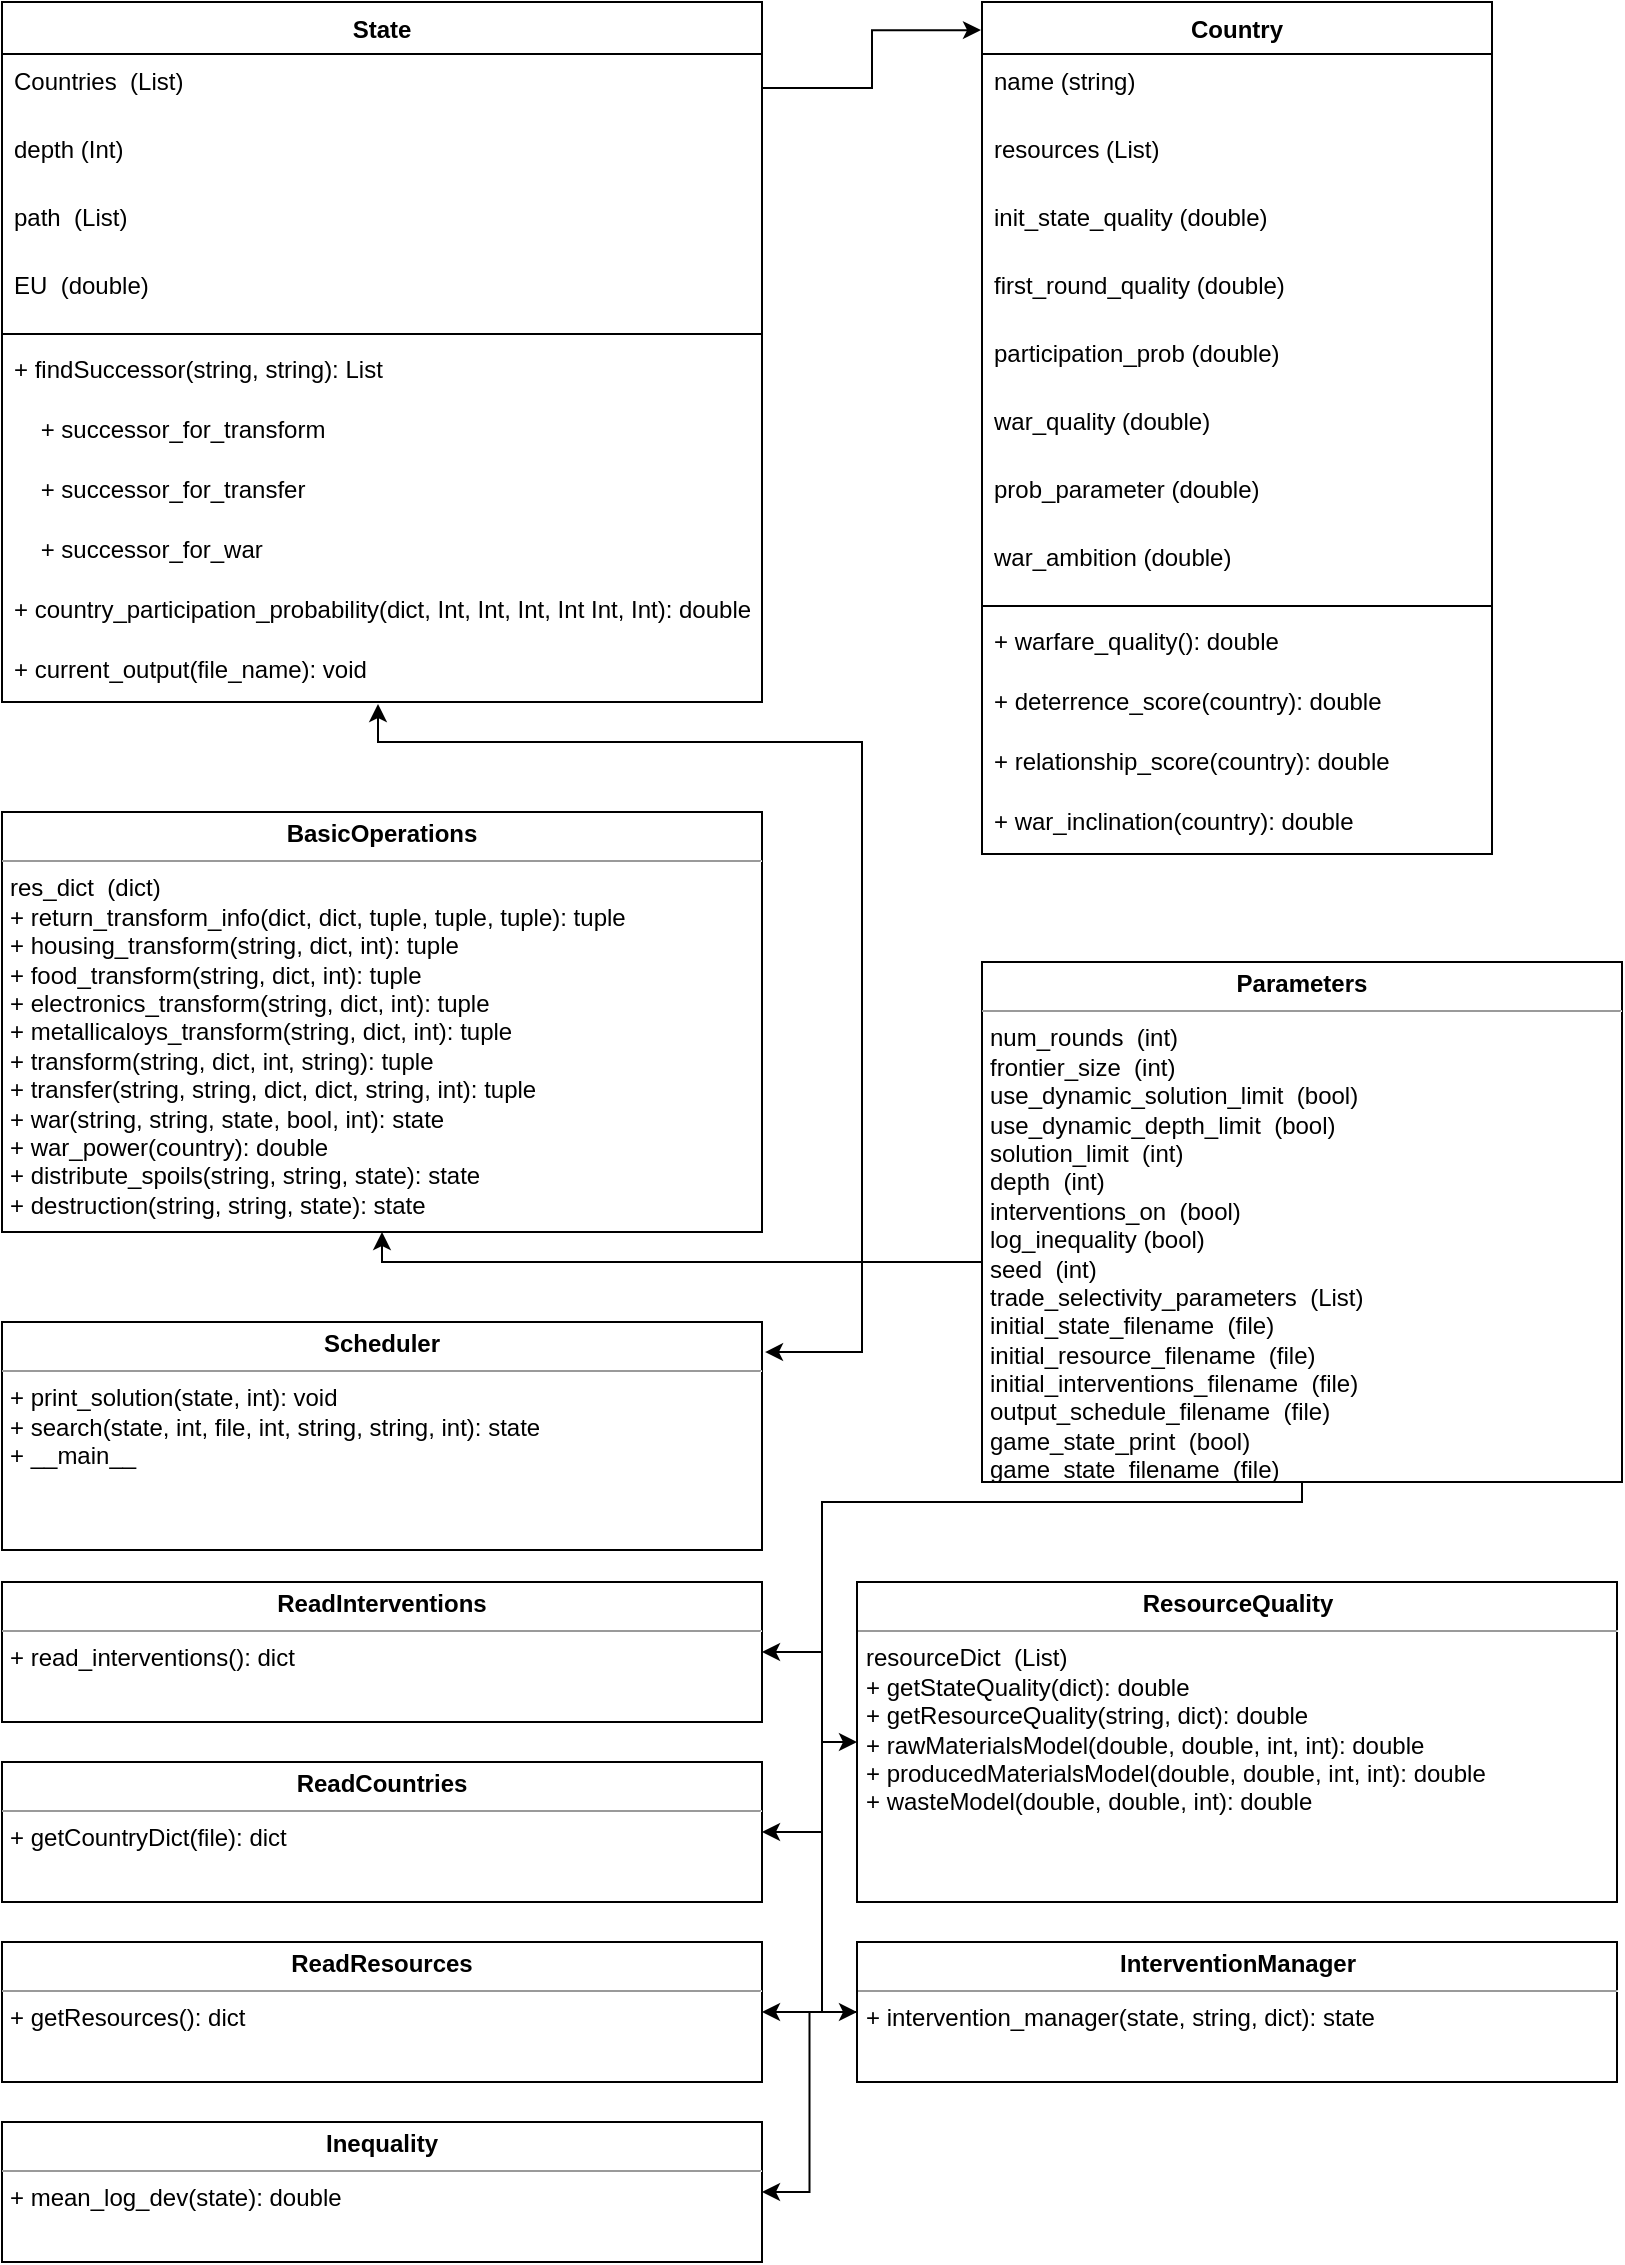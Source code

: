 <mxfile version="14.6.5" type="device"><diagram id="BxDZxZw5V2UsnM58323C" name="Page-1"><mxGraphModel dx="1186" dy="812" grid="1" gridSize="10" guides="1" tooltips="1" connect="1" arrows="1" fold="1" page="1" pageScale="1" pageWidth="850" pageHeight="1100" math="0" shadow="0"><root><mxCell id="0"/><mxCell id="1" parent="0"/><mxCell id="6V9o4O8okqz_Yo2l2lSp-1" value="State" style="swimlane;fontStyle=1;align=center;verticalAlign=top;childLayout=stackLayout;horizontal=1;startSize=26;horizontalStack=0;resizeParent=1;resizeParentMax=0;resizeLast=0;collapsible=1;marginBottom=0;" parent="1" vertex="1"><mxGeometry x="10" y="40" width="380" height="350" as="geometry"/></mxCell><mxCell id="6V9o4O8okqz_Yo2l2lSp-8" value="Countries  (List)" style="text;strokeColor=none;fillColor=none;align=left;verticalAlign=top;spacingLeft=4;spacingRight=4;overflow=hidden;rotatable=0;points=[[0,0.5],[1,0.5]];portConstraint=eastwest;" parent="6V9o4O8okqz_Yo2l2lSp-1" vertex="1"><mxGeometry y="26" width="380" height="34" as="geometry"/></mxCell><mxCell id="6V9o4O8okqz_Yo2l2lSp-9" value="depth (Int)" style="text;strokeColor=none;fillColor=none;align=left;verticalAlign=top;spacingLeft=4;spacingRight=4;overflow=hidden;rotatable=0;points=[[0,0.5],[1,0.5]];portConstraint=eastwest;" parent="6V9o4O8okqz_Yo2l2lSp-1" vertex="1"><mxGeometry y="60" width="380" height="34" as="geometry"/></mxCell><mxCell id="6V9o4O8okqz_Yo2l2lSp-2" value="path  (List)" style="text;strokeColor=none;fillColor=none;align=left;verticalAlign=top;spacingLeft=4;spacingRight=4;overflow=hidden;rotatable=0;points=[[0,0.5],[1,0.5]];portConstraint=eastwest;" parent="6V9o4O8okqz_Yo2l2lSp-1" vertex="1"><mxGeometry y="94" width="380" height="34" as="geometry"/></mxCell><mxCell id="6V9o4O8okqz_Yo2l2lSp-7" value="EU  (double)" style="text;strokeColor=none;fillColor=none;align=left;verticalAlign=top;spacingLeft=4;spacingRight=4;overflow=hidden;rotatable=0;points=[[0,0.5],[1,0.5]];portConstraint=eastwest;" parent="6V9o4O8okqz_Yo2l2lSp-1" vertex="1"><mxGeometry y="128" width="380" height="34" as="geometry"/></mxCell><mxCell id="6V9o4O8okqz_Yo2l2lSp-3" value="" style="line;strokeWidth=1;fillColor=none;align=left;verticalAlign=middle;spacingTop=-1;spacingLeft=3;spacingRight=3;rotatable=0;labelPosition=right;points=[];portConstraint=eastwest;" parent="6V9o4O8okqz_Yo2l2lSp-1" vertex="1"><mxGeometry y="162" width="380" height="8" as="geometry"/></mxCell><mxCell id="6V9o4O8okqz_Yo2l2lSp-4" value="+ findSuccessor(string, string): List" style="text;strokeColor=none;fillColor=none;align=left;verticalAlign=top;spacingLeft=4;spacingRight=4;overflow=hidden;rotatable=0;points=[[0,0.5],[1,0.5]];portConstraint=eastwest;" parent="6V9o4O8okqz_Yo2l2lSp-1" vertex="1"><mxGeometry y="170" width="380" height="30" as="geometry"/></mxCell><mxCell id="6V9o4O8okqz_Yo2l2lSp-10" value="    + successor_for_transform" style="text;strokeColor=none;fillColor=none;align=left;verticalAlign=top;spacingLeft=4;spacingRight=4;overflow=hidden;rotatable=0;points=[[0,0.5],[1,0.5]];portConstraint=eastwest;" parent="6V9o4O8okqz_Yo2l2lSp-1" vertex="1"><mxGeometry y="200" width="380" height="30" as="geometry"/></mxCell><mxCell id="6V9o4O8okqz_Yo2l2lSp-11" value="    + successor_for_transfer" style="text;strokeColor=none;fillColor=none;align=left;verticalAlign=top;spacingLeft=4;spacingRight=4;overflow=hidden;rotatable=0;points=[[0,0.5],[1,0.5]];portConstraint=eastwest;" parent="6V9o4O8okqz_Yo2l2lSp-1" vertex="1"><mxGeometry y="230" width="380" height="30" as="geometry"/></mxCell><mxCell id="6V9o4O8okqz_Yo2l2lSp-12" value="    + successor_for_war" style="text;strokeColor=none;fillColor=none;align=left;verticalAlign=top;spacingLeft=4;spacingRight=4;overflow=hidden;rotatable=0;points=[[0,0.5],[1,0.5]];portConstraint=eastwest;" parent="6V9o4O8okqz_Yo2l2lSp-1" vertex="1"><mxGeometry y="260" width="380" height="30" as="geometry"/></mxCell><mxCell id="6V9o4O8okqz_Yo2l2lSp-13" value="+ country_participation_probability(dict, Int, Int, Int, Int Int, Int): double" style="text;strokeColor=none;fillColor=none;align=left;verticalAlign=top;spacingLeft=4;spacingRight=4;overflow=hidden;rotatable=0;points=[[0,0.5],[1,0.5]];portConstraint=eastwest;" parent="6V9o4O8okqz_Yo2l2lSp-1" vertex="1"><mxGeometry y="290" width="380" height="30" as="geometry"/></mxCell><mxCell id="6V9o4O8okqz_Yo2l2lSp-14" value="+ current_output(file_name): void" style="text;strokeColor=none;fillColor=none;align=left;verticalAlign=top;spacingLeft=4;spacingRight=4;overflow=hidden;rotatable=0;points=[[0,0.5],[1,0.5]];portConstraint=eastwest;" parent="6V9o4O8okqz_Yo2l2lSp-1" vertex="1"><mxGeometry y="320" width="380" height="30" as="geometry"/></mxCell><mxCell id="6V9o4O8okqz_Yo2l2lSp-15" value="Country" style="swimlane;fontStyle=1;align=center;verticalAlign=top;childLayout=stackLayout;horizontal=1;startSize=26;horizontalStack=0;resizeParent=1;resizeParentMax=0;resizeLast=0;collapsible=1;marginBottom=0;" parent="1" vertex="1"><mxGeometry x="500" y="40" width="255" height="426" as="geometry"/></mxCell><mxCell id="6V9o4O8okqz_Yo2l2lSp-16" value="name (string)" style="text;strokeColor=none;fillColor=none;align=left;verticalAlign=top;spacingLeft=4;spacingRight=4;overflow=hidden;rotatable=0;points=[[0,0.5],[1,0.5]];portConstraint=eastwest;" parent="6V9o4O8okqz_Yo2l2lSp-15" vertex="1"><mxGeometry y="26" width="255" height="34" as="geometry"/></mxCell><mxCell id="6V9o4O8okqz_Yo2l2lSp-17" value="resources (List)" style="text;strokeColor=none;fillColor=none;align=left;verticalAlign=top;spacingLeft=4;spacingRight=4;overflow=hidden;rotatable=0;points=[[0,0.5],[1,0.5]];portConstraint=eastwest;" parent="6V9o4O8okqz_Yo2l2lSp-15" vertex="1"><mxGeometry y="60" width="255" height="34" as="geometry"/></mxCell><mxCell id="6V9o4O8okqz_Yo2l2lSp-27" value="init_state_quality (double)" style="text;strokeColor=none;fillColor=none;align=left;verticalAlign=top;spacingLeft=4;spacingRight=4;overflow=hidden;rotatable=0;points=[[0,0.5],[1,0.5]];portConstraint=eastwest;" parent="6V9o4O8okqz_Yo2l2lSp-15" vertex="1"><mxGeometry y="94" width="255" height="34" as="geometry"/></mxCell><mxCell id="6V9o4O8okqz_Yo2l2lSp-28" value="first_round_quality (double)" style="text;strokeColor=none;fillColor=none;align=left;verticalAlign=top;spacingLeft=4;spacingRight=4;overflow=hidden;rotatable=0;points=[[0,0.5],[1,0.5]];portConstraint=eastwest;" parent="6V9o4O8okqz_Yo2l2lSp-15" vertex="1"><mxGeometry y="128" width="255" height="34" as="geometry"/></mxCell><mxCell id="6V9o4O8okqz_Yo2l2lSp-29" value="participation_prob (double)" style="text;strokeColor=none;fillColor=none;align=left;verticalAlign=top;spacingLeft=4;spacingRight=4;overflow=hidden;rotatable=0;points=[[0,0.5],[1,0.5]];portConstraint=eastwest;" parent="6V9o4O8okqz_Yo2l2lSp-15" vertex="1"><mxGeometry y="162" width="255" height="34" as="geometry"/></mxCell><mxCell id="6V9o4O8okqz_Yo2l2lSp-30" value="war_quality (double)" style="text;strokeColor=none;fillColor=none;align=left;verticalAlign=top;spacingLeft=4;spacingRight=4;overflow=hidden;rotatable=0;points=[[0,0.5],[1,0.5]];portConstraint=eastwest;" parent="6V9o4O8okqz_Yo2l2lSp-15" vertex="1"><mxGeometry y="196" width="255" height="34" as="geometry"/></mxCell><mxCell id="6V9o4O8okqz_Yo2l2lSp-18" value="prob_parameter (double)" style="text;strokeColor=none;fillColor=none;align=left;verticalAlign=top;spacingLeft=4;spacingRight=4;overflow=hidden;rotatable=0;points=[[0,0.5],[1,0.5]];portConstraint=eastwest;" parent="6V9o4O8okqz_Yo2l2lSp-15" vertex="1"><mxGeometry y="230" width="255" height="34" as="geometry"/></mxCell><mxCell id="6V9o4O8okqz_Yo2l2lSp-19" value="war_ambition (double)" style="text;strokeColor=none;fillColor=none;align=left;verticalAlign=top;spacingLeft=4;spacingRight=4;overflow=hidden;rotatable=0;points=[[0,0.5],[1,0.5]];portConstraint=eastwest;" parent="6V9o4O8okqz_Yo2l2lSp-15" vertex="1"><mxGeometry y="264" width="255" height="34" as="geometry"/></mxCell><mxCell id="6V9o4O8okqz_Yo2l2lSp-20" value="" style="line;strokeWidth=1;fillColor=none;align=left;verticalAlign=middle;spacingTop=-1;spacingLeft=3;spacingRight=3;rotatable=0;labelPosition=right;points=[];portConstraint=eastwest;" parent="6V9o4O8okqz_Yo2l2lSp-15" vertex="1"><mxGeometry y="298" width="255" height="8" as="geometry"/></mxCell><mxCell id="6V9o4O8okqz_Yo2l2lSp-21" value="+ warfare_quality(): double" style="text;strokeColor=none;fillColor=none;align=left;verticalAlign=top;spacingLeft=4;spacingRight=4;overflow=hidden;rotatable=0;points=[[0,0.5],[1,0.5]];portConstraint=eastwest;" parent="6V9o4O8okqz_Yo2l2lSp-15" vertex="1"><mxGeometry y="306" width="255" height="30" as="geometry"/></mxCell><mxCell id="6V9o4O8okqz_Yo2l2lSp-22" value="+ deterrence_score(country): double " style="text;strokeColor=none;fillColor=none;align=left;verticalAlign=top;spacingLeft=4;spacingRight=4;overflow=hidden;rotatable=0;points=[[0,0.5],[1,0.5]];portConstraint=eastwest;" parent="6V9o4O8okqz_Yo2l2lSp-15" vertex="1"><mxGeometry y="336" width="255" height="30" as="geometry"/></mxCell><mxCell id="6V9o4O8okqz_Yo2l2lSp-23" value="+ relationship_score(country): double" style="text;strokeColor=none;fillColor=none;align=left;verticalAlign=top;spacingLeft=4;spacingRight=4;overflow=hidden;rotatable=0;points=[[0,0.5],[1,0.5]];portConstraint=eastwest;" parent="6V9o4O8okqz_Yo2l2lSp-15" vertex="1"><mxGeometry y="366" width="255" height="30" as="geometry"/></mxCell><mxCell id="6V9o4O8okqz_Yo2l2lSp-24" value="+ war_inclination(country): double" style="text;strokeColor=none;fillColor=none;align=left;verticalAlign=top;spacingLeft=4;spacingRight=4;overflow=hidden;rotatable=0;points=[[0,0.5],[1,0.5]];portConstraint=eastwest;" parent="6V9o4O8okqz_Yo2l2lSp-15" vertex="1"><mxGeometry y="396" width="255" height="30" as="geometry"/></mxCell><mxCell id="6V9o4O8okqz_Yo2l2lSp-31" style="edgeStyle=orthogonalEdgeStyle;rounded=0;orthogonalLoop=1;jettySize=auto;html=1;entryX=-0.002;entryY=0.033;entryDx=0;entryDy=0;entryPerimeter=0;" parent="1" source="6V9o4O8okqz_Yo2l2lSp-8" target="6V9o4O8okqz_Yo2l2lSp-15" edge="1"><mxGeometry relative="1" as="geometry"/></mxCell><mxCell id="6V9o4O8okqz_Yo2l2lSp-32" value="&lt;p style=&quot;margin: 0px ; margin-top: 4px ; text-align: center&quot;&gt;&lt;b&gt;Scheduler&lt;/b&gt;&lt;/p&gt;&lt;hr size=&quot;1&quot;&gt;&lt;p style=&quot;margin: 0px ; margin-left: 4px&quot;&gt;&lt;span&gt;+ print_solution(state, int): void&lt;/span&gt;&lt;br&gt;&lt;/p&gt;&lt;p style=&quot;margin: 0px ; margin-left: 4px&quot;&gt;+ search(state, int, file, int, string, string, int): state&lt;/p&gt;&lt;p style=&quot;margin: 0px ; margin-left: 4px&quot;&gt;+ __main__&lt;/p&gt;" style="verticalAlign=top;align=left;overflow=fill;fontSize=12;fontFamily=Helvetica;html=1;" parent="1" vertex="1"><mxGeometry x="10" y="700" width="380" height="114" as="geometry"/></mxCell><mxCell id="6V9o4O8okqz_Yo2l2lSp-33" value="&lt;p style=&quot;margin: 0px ; margin-top: 4px ; text-align: center&quot;&gt;&lt;b&gt;ReadInterventions&lt;/b&gt;&lt;/p&gt;&lt;hr size=&quot;1&quot;&gt;&lt;p style=&quot;margin: 0px ; margin-left: 4px&quot;&gt;&lt;span&gt;+ read_interventions(): dict&lt;/span&gt;&lt;/p&gt;" style="verticalAlign=top;align=left;overflow=fill;fontSize=12;fontFamily=Helvetica;html=1;" parent="1" vertex="1"><mxGeometry x="10" y="830" width="380" height="70" as="geometry"/></mxCell><mxCell id="6V9o4O8okqz_Yo2l2lSp-34" value="&lt;p style=&quot;margin: 0px ; margin-top: 4px ; text-align: center&quot;&gt;&lt;b&gt;ReadCountries&lt;/b&gt;&lt;/p&gt;&lt;hr size=&quot;1&quot;&gt;&lt;p style=&quot;margin: 0px ; margin-left: 4px&quot;&gt;&lt;span&gt;+ getCountryDict(file): dict&lt;/span&gt;&lt;/p&gt;" style="verticalAlign=top;align=left;overflow=fill;fontSize=12;fontFamily=Helvetica;html=1;" parent="1" vertex="1"><mxGeometry x="10" y="920" width="380" height="70" as="geometry"/></mxCell><mxCell id="6V9o4O8okqz_Yo2l2lSp-35" value="&lt;p style=&quot;margin: 0px ; margin-top: 4px ; text-align: center&quot;&gt;&lt;b&gt;ReadResources&lt;/b&gt;&lt;br&gt;&lt;/p&gt;&lt;hr size=&quot;1&quot;&gt;&lt;p style=&quot;margin: 0px ; margin-left: 4px&quot;&gt;&lt;span&gt;+ getResources(): dict&lt;/span&gt;&lt;/p&gt;" style="verticalAlign=top;align=left;overflow=fill;fontSize=12;fontFamily=Helvetica;html=1;" parent="1" vertex="1"><mxGeometry x="10" y="1010" width="380" height="70" as="geometry"/></mxCell><mxCell id="6V9o4O8okqz_Yo2l2lSp-36" value="&lt;p style=&quot;margin: 0px ; margin-top: 4px ; text-align: center&quot;&gt;&lt;b&gt;ResourceQuality&lt;/b&gt;&lt;br&gt;&lt;/p&gt;&lt;hr size=&quot;1&quot;&gt;&lt;p style=&quot;margin: 0px ; margin-left: 4px&quot;&gt;&lt;span&gt;resourceDict&amp;nbsp; (List)&lt;/span&gt;&lt;/p&gt;&lt;p style=&quot;margin: 0px ; margin-left: 4px&quot;&gt;&lt;span&gt;+ getStateQuality(dict): double&lt;/span&gt;&lt;/p&gt;&lt;p style=&quot;margin: 0px ; margin-left: 4px&quot;&gt;&lt;span&gt;+ getResourceQuality(string, dict): double&lt;/span&gt;&lt;/p&gt;&lt;p style=&quot;margin: 0px ; margin-left: 4px&quot;&gt;&lt;span&gt;+ rawMaterialsModel(double, double, int, int): double&lt;/span&gt;&lt;/p&gt;&lt;p style=&quot;margin: 0px ; margin-left: 4px&quot;&gt;&lt;span&gt;+ producedMaterialsModel(double, double, int, int): double&lt;/span&gt;&lt;/p&gt;&lt;p style=&quot;margin: 0px ; margin-left: 4px&quot;&gt;&lt;span&gt;+ wasteModel(double, double, int): double&lt;/span&gt;&lt;/p&gt;" style="verticalAlign=top;align=left;overflow=fill;fontSize=12;fontFamily=Helvetica;html=1;" parent="1" vertex="1"><mxGeometry x="437.5" y="830" width="380" height="160" as="geometry"/></mxCell><mxCell id="cGJ4xzRN2Q0T1x3vuhnH-4" style="edgeStyle=orthogonalEdgeStyle;rounded=0;orthogonalLoop=1;jettySize=auto;html=1;entryX=1;entryY=0.5;entryDx=0;entryDy=0;" edge="1" parent="1" source="6V9o4O8okqz_Yo2l2lSp-37" target="cGJ4xzRN2Q0T1x3vuhnH-1"><mxGeometry relative="1" as="geometry"/></mxCell><mxCell id="6V9o4O8okqz_Yo2l2lSp-37" value="&lt;p style=&quot;margin: 0px ; margin-top: 4px ; text-align: center&quot;&gt;&lt;b&gt;InterventionManager&lt;/b&gt;&lt;br&gt;&lt;/p&gt;&lt;hr size=&quot;1&quot;&gt;&lt;p style=&quot;margin: 0px ; margin-left: 4px&quot;&gt;&lt;span&gt;+ intervention_manager(state, string, dict): state&lt;/span&gt;&lt;/p&gt;" style="verticalAlign=top;align=left;overflow=fill;fontSize=12;fontFamily=Helvetica;html=1;" parent="1" vertex="1"><mxGeometry x="437.5" y="1010" width="380" height="70" as="geometry"/></mxCell><mxCell id="6V9o4O8okqz_Yo2l2lSp-38" value="&lt;p style=&quot;margin: 0px ; margin-top: 4px ; text-align: center&quot;&gt;&lt;b&gt;BasicOperations&lt;/b&gt;&lt;br&gt;&lt;/p&gt;&lt;hr size=&quot;1&quot;&gt;&lt;p style=&quot;margin: 0px ; margin-left: 4px&quot;&gt;&lt;span&gt;res_dict&amp;nbsp; (dict)&lt;/span&gt;&lt;/p&gt;&lt;p style=&quot;margin: 0px ; margin-left: 4px&quot;&gt;&lt;span&gt;+ return_transform_info(dict, dict, tuple, tuple, tuple): tuple&lt;/span&gt;&lt;/p&gt;&lt;p style=&quot;margin: 0px ; margin-left: 4px&quot;&gt;&lt;span&gt;+ housing_transform(string, dict, int): tuple&lt;/span&gt;&lt;/p&gt;&lt;p style=&quot;margin: 0px ; margin-left: 4px&quot;&gt;+ food_transform(string, dict, int): tuple&lt;br&gt;&lt;/p&gt;&lt;p style=&quot;margin: 0px ; margin-left: 4px&quot;&gt;+ electronics_transform(string, dict, int): tuple&lt;br&gt;&lt;/p&gt;&lt;p style=&quot;margin: 0px ; margin-left: 4px&quot;&gt;+ metallicaloys_transform(string, dict, int): tuple&lt;br&gt;&lt;/p&gt;&lt;p style=&quot;margin: 0px ; margin-left: 4px&quot;&gt;+ transform(string, dict, int, string): tuple&lt;br&gt;&lt;/p&gt;&lt;p style=&quot;margin: 0px ; margin-left: 4px&quot;&gt;+ transfer(string, string, dict, dict, string, int): tuple&lt;/p&gt;&lt;p style=&quot;margin: 0px ; margin-left: 4px&quot;&gt;+ war(string, string, state, bool, int): state&lt;/p&gt;&lt;p style=&quot;margin: 0px ; margin-left: 4px&quot;&gt;+ war_power(country): double&lt;/p&gt;&lt;p style=&quot;margin: 0px ; margin-left: 4px&quot;&gt;+ distribute_spoils(string, string, state): state&lt;/p&gt;&lt;p style=&quot;margin: 0px ; margin-left: 4px&quot;&gt;+ destruction(string, string, state): state&lt;/p&gt;" style="verticalAlign=top;align=left;overflow=fill;fontSize=12;fontFamily=Helvetica;html=1;" parent="1" vertex="1"><mxGeometry x="10" y="445" width="380" height="210" as="geometry"/></mxCell><mxCell id="6V9o4O8okqz_Yo2l2lSp-40" style="edgeStyle=orthogonalEdgeStyle;rounded=0;orthogonalLoop=1;jettySize=auto;html=1;" parent="1" source="6V9o4O8okqz_Yo2l2lSp-39" edge="1"><mxGeometry relative="1" as="geometry"><mxPoint x="198" y="391" as="targetPoint"/><Array as="points"><mxPoint x="440" y="670"/><mxPoint x="440" y="410"/><mxPoint x="198" y="410"/></Array></mxGeometry></mxCell><mxCell id="6V9o4O8okqz_Yo2l2lSp-41" style="edgeStyle=orthogonalEdgeStyle;rounded=0;orthogonalLoop=1;jettySize=auto;html=1;entryX=0.5;entryY=1;entryDx=0;entryDy=0;" parent="1" source="6V9o4O8okqz_Yo2l2lSp-39" target="6V9o4O8okqz_Yo2l2lSp-38" edge="1"><mxGeometry relative="1" as="geometry"><mxPoint x="350" y="680" as="targetPoint"/><Array as="points"><mxPoint x="200" y="670"/></Array></mxGeometry></mxCell><mxCell id="6V9o4O8okqz_Yo2l2lSp-42" style="edgeStyle=orthogonalEdgeStyle;rounded=0;orthogonalLoop=1;jettySize=auto;html=1;entryX=1.004;entryY=0.132;entryDx=0;entryDy=0;entryPerimeter=0;" parent="1" source="6V9o4O8okqz_Yo2l2lSp-39" target="6V9o4O8okqz_Yo2l2lSp-32" edge="1"><mxGeometry relative="1" as="geometry"><Array as="points"><mxPoint x="440" y="670"/><mxPoint x="440" y="715"/></Array></mxGeometry></mxCell><mxCell id="6V9o4O8okqz_Yo2l2lSp-43" style="edgeStyle=orthogonalEdgeStyle;rounded=0;orthogonalLoop=1;jettySize=auto;html=1;entryX=1;entryY=0.5;entryDx=0;entryDy=0;" parent="1" source="6V9o4O8okqz_Yo2l2lSp-39" target="6V9o4O8okqz_Yo2l2lSp-33" edge="1"><mxGeometry relative="1" as="geometry"><mxPoint x="420" y="820" as="targetPoint"/><Array as="points"><mxPoint x="660" y="790"/><mxPoint x="420" y="790"/><mxPoint x="420" y="865"/></Array></mxGeometry></mxCell><mxCell id="6V9o4O8okqz_Yo2l2lSp-44" style="edgeStyle=orthogonalEdgeStyle;rounded=0;orthogonalLoop=1;jettySize=auto;html=1;entryX=1;entryY=0.5;entryDx=0;entryDy=0;" parent="1" source="6V9o4O8okqz_Yo2l2lSp-39" target="6V9o4O8okqz_Yo2l2lSp-34" edge="1"><mxGeometry relative="1" as="geometry"><Array as="points"><mxPoint x="660" y="790"/><mxPoint x="420" y="790"/><mxPoint x="420" y="955"/></Array></mxGeometry></mxCell><mxCell id="6V9o4O8okqz_Yo2l2lSp-45" style="edgeStyle=orthogonalEdgeStyle;rounded=0;orthogonalLoop=1;jettySize=auto;html=1;entryX=1;entryY=0.5;entryDx=0;entryDy=0;" parent="1" source="6V9o4O8okqz_Yo2l2lSp-39" target="6V9o4O8okqz_Yo2l2lSp-35" edge="1"><mxGeometry relative="1" as="geometry"><Array as="points"><mxPoint x="660" y="790"/><mxPoint x="420" y="790"/><mxPoint x="420" y="1045"/></Array></mxGeometry></mxCell><mxCell id="6V9o4O8okqz_Yo2l2lSp-46" style="edgeStyle=orthogonalEdgeStyle;rounded=0;orthogonalLoop=1;jettySize=auto;html=1;entryX=0;entryY=0.5;entryDx=0;entryDy=0;" parent="1" source="6V9o4O8okqz_Yo2l2lSp-39" target="6V9o4O8okqz_Yo2l2lSp-36" edge="1"><mxGeometry relative="1" as="geometry"><Array as="points"><mxPoint x="660" y="790"/><mxPoint x="420" y="790"/><mxPoint x="420" y="910"/></Array></mxGeometry></mxCell><mxCell id="6V9o4O8okqz_Yo2l2lSp-47" style="edgeStyle=orthogonalEdgeStyle;rounded=0;orthogonalLoop=1;jettySize=auto;html=1;entryX=0;entryY=0.5;entryDx=0;entryDy=0;" parent="1" source="6V9o4O8okqz_Yo2l2lSp-39" target="6V9o4O8okqz_Yo2l2lSp-37" edge="1"><mxGeometry relative="1" as="geometry"><Array as="points"><mxPoint x="660" y="790"/><mxPoint x="420" y="790"/><mxPoint x="420" y="1045"/></Array></mxGeometry></mxCell><mxCell id="6V9o4O8okqz_Yo2l2lSp-39" value="&lt;p style=&quot;margin: 0px ; margin-top: 4px ; text-align: center&quot;&gt;&lt;b&gt;Parameters&lt;/b&gt;&lt;/p&gt;&lt;hr size=&quot;1&quot;&gt;&lt;p style=&quot;margin: 0px ; margin-left: 4px&quot;&gt;num_rounds&amp;nbsp; (int)&lt;/p&gt;&lt;p style=&quot;margin: 0px ; margin-left: 4px&quot;&gt;frontier_size&amp;nbsp; (int)&lt;/p&gt;&lt;p style=&quot;margin: 0px ; margin-left: 4px&quot;&gt;use_dynamic_solution_limit&amp;nbsp; (bool)&lt;/p&gt;&lt;p style=&quot;margin: 0px ; margin-left: 4px&quot;&gt;use_dynamic_depth_limit&amp;nbsp; (bool)&lt;/p&gt;&lt;p style=&quot;margin: 0px ; margin-left: 4px&quot;&gt;solution_limit&amp;nbsp; (int)&lt;/p&gt;&lt;p style=&quot;margin: 0px ; margin-left: 4px&quot;&gt;depth&amp;nbsp; (int)&lt;/p&gt;&lt;p style=&quot;margin: 0px ; margin-left: 4px&quot;&gt;interventions_on&amp;nbsp; (bool)&lt;/p&gt;&lt;p style=&quot;margin: 0px ; margin-left: 4px&quot;&gt;log_inequality (bool)&lt;/p&gt;&lt;p style=&quot;margin: 0px ; margin-left: 4px&quot;&gt;seed&amp;nbsp; (int)&lt;/p&gt;&lt;p style=&quot;margin: 0px ; margin-left: 4px&quot;&gt;trade_selectivity_parameters&amp;nbsp; (List)&lt;/p&gt;&lt;p style=&quot;margin: 0px ; margin-left: 4px&quot;&gt;initial_state_filename&amp;nbsp; (file)&lt;/p&gt;&lt;p style=&quot;margin: 0px ; margin-left: 4px&quot;&gt;initial_resource_filename&amp;nbsp; (file)&lt;/p&gt;&lt;p style=&quot;margin: 0px ; margin-left: 4px&quot;&gt;initial_interventions_filename&amp;nbsp; (file)&lt;/p&gt;&lt;p style=&quot;margin: 0px ; margin-left: 4px&quot;&gt;output_schedule_filename&amp;nbsp; (file)&lt;/p&gt;&lt;p style=&quot;margin: 0px ; margin-left: 4px&quot;&gt;game_state_print&amp;nbsp; (bool)&lt;/p&gt;&lt;p style=&quot;margin: 0px ; margin-left: 4px&quot;&gt;game_state_filename&amp;nbsp; (file)&lt;/p&gt;" style="verticalAlign=top;align=left;overflow=fill;fontSize=12;fontFamily=Helvetica;html=1;" parent="1" vertex="1"><mxGeometry x="500" y="520" width="320" height="260" as="geometry"/></mxCell><mxCell id="cGJ4xzRN2Q0T1x3vuhnH-1" value="&lt;p style=&quot;margin: 0px ; margin-top: 4px ; text-align: center&quot;&gt;&lt;b&gt;Inequality&lt;/b&gt;&lt;br&gt;&lt;/p&gt;&lt;hr size=&quot;1&quot;&gt;&lt;p style=&quot;margin: 0px ; margin-left: 4px&quot;&gt;&lt;span&gt;+ mean_log_dev(state): double&lt;/span&gt;&lt;/p&gt;" style="verticalAlign=top;align=left;overflow=fill;fontSize=12;fontFamily=Helvetica;html=1;" vertex="1" parent="1"><mxGeometry x="10" y="1100" width="380" height="70" as="geometry"/></mxCell></root></mxGraphModel></diagram></mxfile>